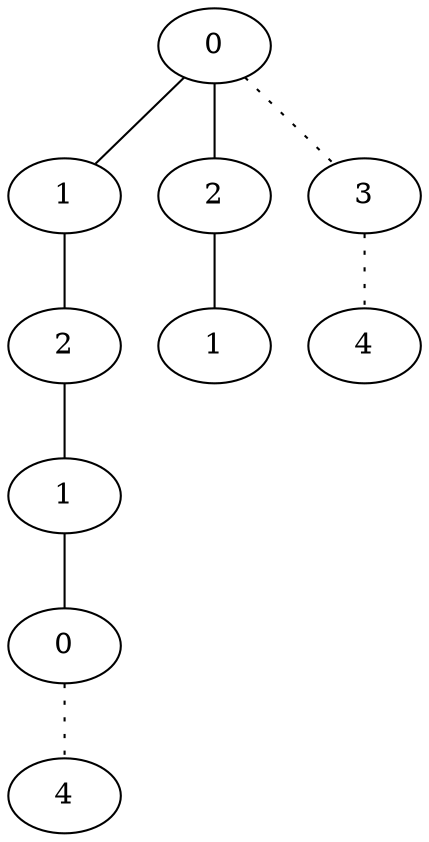 graph {
a0[label=0];
a1[label=1];
a2[label=2];
a3[label=1];
a4[label=0];
a5[label=4];
a6[label=2];
a7[label=1];
a8[label=3];
a9[label=4];
a0 -- a1;
a0 -- a6;
a0 -- a8 [style=dotted];
a1 -- a2;
a2 -- a3;
a3 -- a4;
a4 -- a5 [style=dotted];
a6 -- a7;
a8 -- a9 [style=dotted];
}
